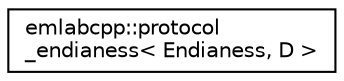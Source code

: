 digraph "Graphical Class Hierarchy"
{
 // LATEX_PDF_SIZE
  edge [fontname="Helvetica",fontsize="10",labelfontname="Helvetica",labelfontsize="10"];
  node [fontname="Helvetica",fontsize="10",shape=record];
  rankdir="LR";
  Node0 [label="emlabcpp::protocol\l_endianess\< Endianess, D \>",height=0.2,width=0.4,color="black", fillcolor="white", style="filled",URL="$structemlabcpp_1_1protocol__endianess.html",tooltip=" "];
}
